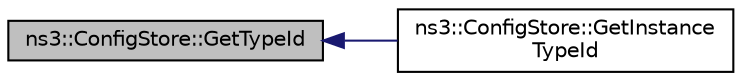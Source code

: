 digraph "ns3::ConfigStore::GetTypeId"
{
  edge [fontname="Helvetica",fontsize="10",labelfontname="Helvetica",labelfontsize="10"];
  node [fontname="Helvetica",fontsize="10",shape=record];
  rankdir="LR";
  Node1 [label="ns3::ConfigStore::GetTypeId",height=0.2,width=0.4,color="black", fillcolor="grey75", style="filled", fontcolor="black"];
  Node1 -> Node2 [dir="back",color="midnightblue",fontsize="10",style="solid"];
  Node2 [label="ns3::ConfigStore::GetInstance\lTypeId",height=0.2,width=0.4,color="black", fillcolor="white", style="filled",URL="$da/d51/classns3_1_1ConfigStore.html#a921f68c1101ec218824dae2c0cdff528"];
}
